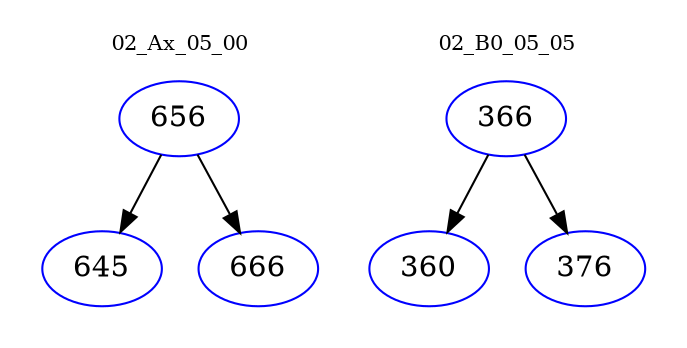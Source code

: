 digraph{
subgraph cluster_0 {
color = white
label = "02_Ax_05_00";
fontsize=10;
T0_656 [label="656", color="blue"]
T0_656 -> T0_645 [color="black"]
T0_645 [label="645", color="blue"]
T0_656 -> T0_666 [color="black"]
T0_666 [label="666", color="blue"]
}
subgraph cluster_1 {
color = white
label = "02_B0_05_05";
fontsize=10;
T1_366 [label="366", color="blue"]
T1_366 -> T1_360 [color="black"]
T1_360 [label="360", color="blue"]
T1_366 -> T1_376 [color="black"]
T1_376 [label="376", color="blue"]
}
}
